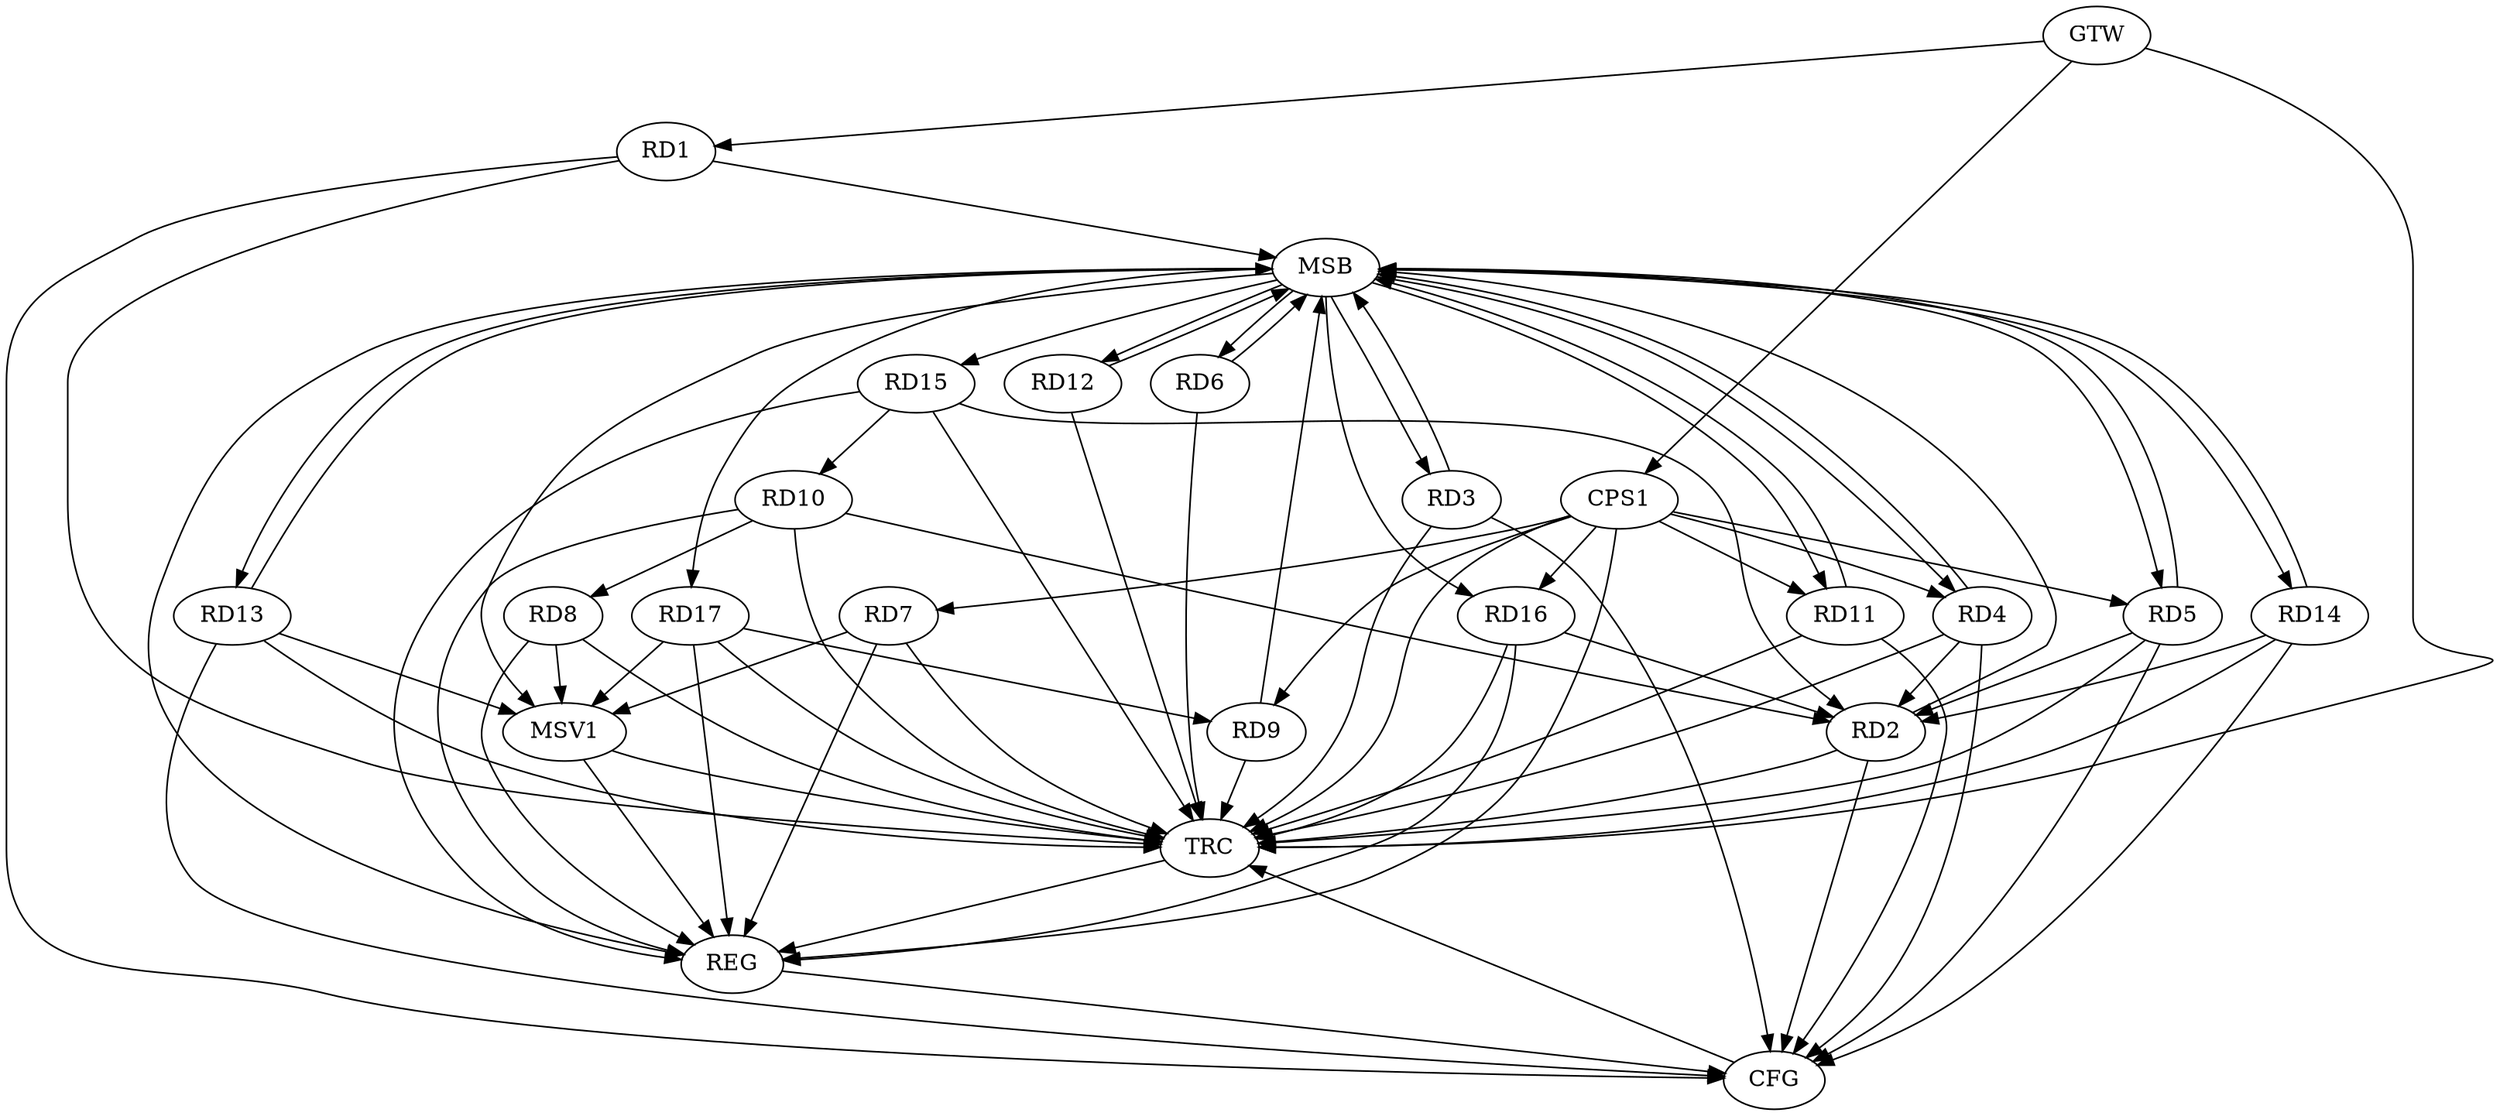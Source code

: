strict digraph G {
  RD1 [ label="RD1" ];
  RD2 [ label="RD2" ];
  RD3 [ label="RD3" ];
  RD4 [ label="RD4" ];
  RD5 [ label="RD5" ];
  RD6 [ label="RD6" ];
  RD7 [ label="RD7" ];
  RD8 [ label="RD8" ];
  RD9 [ label="RD9" ];
  RD10 [ label="RD10" ];
  RD11 [ label="RD11" ];
  RD12 [ label="RD12" ];
  RD13 [ label="RD13" ];
  RD14 [ label="RD14" ];
  RD15 [ label="RD15" ];
  RD16 [ label="RD16" ];
  RD17 [ label="RD17" ];
  CPS1 [ label="CPS1" ];
  GTW [ label="GTW" ];
  REG [ label="REG" ];
  MSB [ label="MSB" ];
  CFG [ label="CFG" ];
  TRC [ label="TRC" ];
  MSV1 [ label="MSV1" ];
  RD10 -> RD8;
  RD17 -> RD9;
  RD15 -> RD10;
  CPS1 -> RD4;
  CPS1 -> RD5;
  CPS1 -> RD7;
  CPS1 -> RD9;
  CPS1 -> RD11;
  CPS1 -> RD16;
  GTW -> RD1;
  GTW -> CPS1;
  RD7 -> REG;
  RD8 -> REG;
  RD10 -> REG;
  RD15 -> REG;
  RD16 -> REG;
  RD17 -> REG;
  CPS1 -> REG;
  RD1 -> MSB;
  MSB -> REG;
  RD2 -> MSB;
  MSB -> RD3;
  MSB -> RD6;
  MSB -> RD11;
  MSB -> RD13;
  MSB -> RD14;
  MSB -> RD16;
  RD3 -> MSB;
  MSB -> RD4;
  MSB -> RD17;
  RD4 -> MSB;
  RD5 -> MSB;
  RD6 -> MSB;
  MSB -> RD12;
  RD9 -> MSB;
  RD11 -> MSB;
  RD12 -> MSB;
  RD13 -> MSB;
  MSB -> RD5;
  MSB -> RD15;
  RD14 -> MSB;
  RD5 -> CFG;
  RD11 -> CFG;
  RD13 -> CFG;
  RD3 -> CFG;
  RD2 -> CFG;
  RD4 -> CFG;
  RD14 -> CFG;
  RD1 -> CFG;
  REG -> CFG;
  RD1 -> TRC;
  RD2 -> TRC;
  RD3 -> TRC;
  RD4 -> TRC;
  RD5 -> TRC;
  RD6 -> TRC;
  RD7 -> TRC;
  RD8 -> TRC;
  RD9 -> TRC;
  RD10 -> TRC;
  RD11 -> TRC;
  RD12 -> TRC;
  RD13 -> TRC;
  RD14 -> TRC;
  RD15 -> TRC;
  RD16 -> TRC;
  RD17 -> TRC;
  CPS1 -> TRC;
  GTW -> TRC;
  CFG -> TRC;
  TRC -> REG;
  RD14 -> RD2;
  RD4 -> RD2;
  RD5 -> RD2;
  RD16 -> RD2;
  RD15 -> RD2;
  RD10 -> RD2;
  RD8 -> MSV1;
  RD17 -> MSV1;
  MSB -> MSV1;
  RD13 -> MSV1;
  RD7 -> MSV1;
  MSV1 -> REG;
  MSV1 -> TRC;
}
